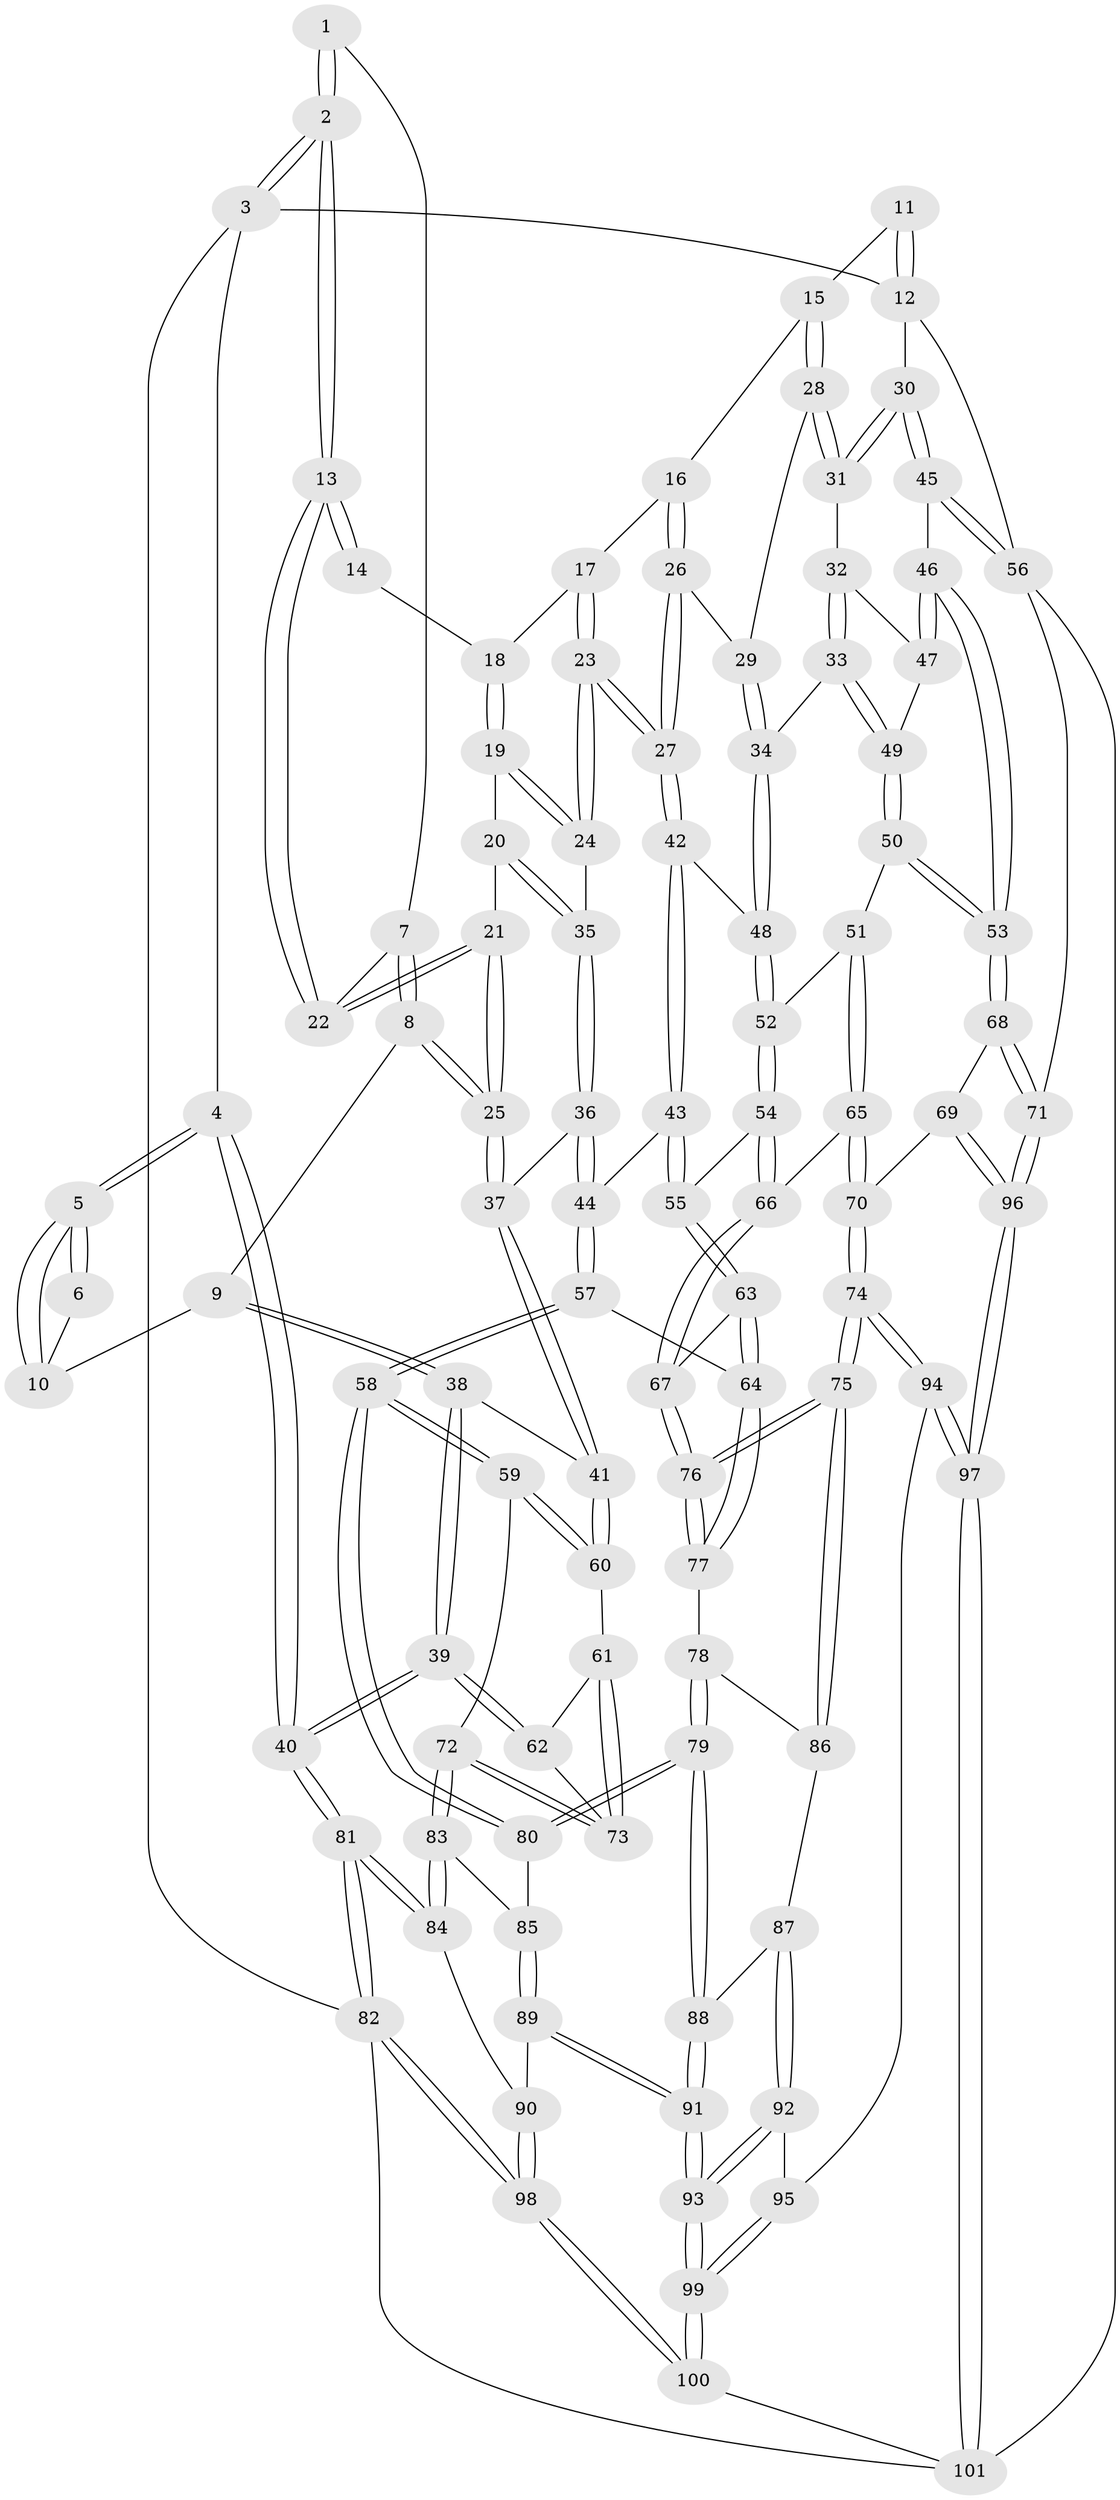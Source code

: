 // Generated by graph-tools (version 1.1) at 2025/11/02/27/25 16:11:54]
// undirected, 101 vertices, 249 edges
graph export_dot {
graph [start="1"]
  node [color=gray90,style=filled];
  1 [pos="+0.053973249968942205+0.11925660660005336"];
  2 [pos="+0+0"];
  3 [pos="+0+0"];
  4 [pos="+0+0.1454845684309168"];
  5 [pos="+0+0.15295224233811286"];
  6 [pos="+0.05181394039256029+0.1275188205192774"];
  7 [pos="+0.23483444125302344+0"];
  8 [pos="+0.13203026704421433+0.20931975912836095"];
  9 [pos="+0.11886254974171273+0.21489489767981515"];
  10 [pos="+0.08868659074373487+0.20000643584668878"];
  11 [pos="+1+0"];
  12 [pos="+1+0"];
  13 [pos="+0.27574090060806355+0"];
  14 [pos="+0.45016591669664+0"];
  15 [pos="+0.6841760152998334+0.10626764357271365"];
  16 [pos="+0.652358664976138+0.09777758063641974"];
  17 [pos="+0.58132065279935+0.05214604786846028"];
  18 [pos="+0.5385765826585055+0"];
  19 [pos="+0.47701463351207274+0.15799168044296666"];
  20 [pos="+0.37911383206182747+0.15427859590221646"];
  21 [pos="+0.33136589070458494+0.11504743814398893"];
  22 [pos="+0.2711409580193113+0"];
  23 [pos="+0.5302401694093819+0.2507330202180348"];
  24 [pos="+0.5219595573522097+0.2483407393060214"];
  25 [pos="+0.2697648094145876+0.29201363018289206"];
  26 [pos="+0.5813962396804343+0.27902974138649445"];
  27 [pos="+0.5760869500800274+0.28886873143083486"];
  28 [pos="+0.715985759045228+0.1369836296019041"];
  29 [pos="+0.7155709193556185+0.14208772363089395"];
  30 [pos="+1+0"];
  31 [pos="+0.982129137584879+0.12803913031971764"];
  32 [pos="+0.9481394046489843+0.1729544026144348"];
  33 [pos="+0.7267356101200514+0.3024463513549426"];
  34 [pos="+0.7266086302009883+0.30244933453100237"];
  35 [pos="+0.4374707270203049+0.2569103964555179"];
  36 [pos="+0.3309743244376697+0.3658356180790996"];
  37 [pos="+0.29788386817415924+0.37032861704397035"];
  38 [pos="+0.03061942410910885+0.37942249720439625"];
  39 [pos="+0+0.45123469856942544"];
  40 [pos="+0+0.46326588114097195"];
  41 [pos="+0.28525371427636825+0.38803828282675623"];
  42 [pos="+0.5902822867192189+0.31410968692332747"];
  43 [pos="+0.5053355083216376+0.4308783057318633"];
  44 [pos="+0.5021986960344044+0.43127206902465287"];
  45 [pos="+1+0.3126094791528975"];
  46 [pos="+0.9563484884259817+0.39842360871693405"];
  47 [pos="+0.8968545917732932+0.33809939555172336"];
  48 [pos="+0.6786712943902997+0.3322814394310962"];
  49 [pos="+0.8444956067417897+0.3754030718052345"];
  50 [pos="+0.8381884686461807+0.4734454264381613"];
  51 [pos="+0.755273130243864+0.47548848770367924"];
  52 [pos="+0.6884029969746343+0.37231308630436216"];
  53 [pos="+0.9094797790994271+0.5327741244247269"];
  54 [pos="+0.6208800788673264+0.49974799103268214"];
  55 [pos="+0.5283901596159388+0.4582229061321498"];
  56 [pos="+1+0.6872831535632575"];
  57 [pos="+0.43433668376606366+0.5350352763336775"];
  58 [pos="+0.34326612825305275+0.6044897018557238"];
  59 [pos="+0.30596777493606037+0.5533817058093171"];
  60 [pos="+0.27777657149226714+0.4595470955551504"];
  61 [pos="+0.21562321170607196+0.48519543275555965"];
  62 [pos="+0.05073322418728287+0.5170875563681799"];
  63 [pos="+0.5338776519332239+0.5756442835333313"];
  64 [pos="+0.5261321137222593+0.58357921716359"];
  65 [pos="+0.7186250139698109+0.5224420854086521"];
  66 [pos="+0.622940828041005+0.5026003637822548"];
  67 [pos="+0.607460609332694+0.5808875697669016"];
  68 [pos="+0.976093737026566+0.6518253994669634"];
  69 [pos="+0.9002084674331666+0.6865250020133734"];
  70 [pos="+0.7250396104103568+0.7162778901974047"];
  71 [pos="+1+0.6873221065382862"];
  72 [pos="+0.1410540025522557+0.6068431032978893"];
  73 [pos="+0.13584956145890226+0.5992713645954191"];
  74 [pos="+0.7241619756519752+0.716810091718918"];
  75 [pos="+0.7053787647927877+0.7078225128873913"];
  76 [pos="+0.6745733979845306+0.6793209920096442"];
  77 [pos="+0.5079594483786126+0.6274176219129509"];
  78 [pos="+0.4642143168139001+0.6638383261743974"];
  79 [pos="+0.37648560202019093+0.6654813591594944"];
  80 [pos="+0.34889602358082233+0.6356427402061409"];
  81 [pos="+0+0.7197523716309404"];
  82 [pos="+0+1"];
  83 [pos="+0.14198283321185823+0.6366216364934508"];
  84 [pos="+0.009664831051661337+0.7661182643107116"];
  85 [pos="+0.22509411854980707+0.7021829684795318"];
  86 [pos="+0.5237185475372949+0.7187322321243171"];
  87 [pos="+0.5085937773539451+0.7991023678658619"];
  88 [pos="+0.37847578599241394+0.724889728758802"];
  89 [pos="+0.18574815010391643+0.8104256489323053"];
  90 [pos="+0.09538369233389105+0.8172611800222789"];
  91 [pos="+0.3310835718497697+0.9161318728849673"];
  92 [pos="+0.5117435088170391+0.8091559022904824"];
  93 [pos="+0.3641671678550475+0.9943544132587782"];
  94 [pos="+0.6855181142366555+0.8394283185525443"];
  95 [pos="+0.6818583163928509+0.8405056425311455"];
  96 [pos="+0.8648794389951118+0.9900247531420704"];
  97 [pos="+0.816687078247335+1"];
  98 [pos="+0.08399536241860736+1"];
  99 [pos="+0.37508526539509945+1"];
  100 [pos="+0.3664193259138414+1"];
  101 [pos="+0.8321410119387188+1"];
  1 -- 2;
  1 -- 2;
  1 -- 7;
  2 -- 3;
  2 -- 3;
  2 -- 13;
  2 -- 13;
  3 -- 4;
  3 -- 12;
  3 -- 82;
  4 -- 5;
  4 -- 5;
  4 -- 40;
  4 -- 40;
  5 -- 6;
  5 -- 6;
  5 -- 10;
  5 -- 10;
  6 -- 10;
  7 -- 8;
  7 -- 8;
  7 -- 22;
  8 -- 9;
  8 -- 25;
  8 -- 25;
  9 -- 10;
  9 -- 38;
  9 -- 38;
  11 -- 12;
  11 -- 12;
  11 -- 15;
  12 -- 30;
  12 -- 56;
  13 -- 14;
  13 -- 14;
  13 -- 22;
  13 -- 22;
  14 -- 18;
  15 -- 16;
  15 -- 28;
  15 -- 28;
  16 -- 17;
  16 -- 26;
  16 -- 26;
  17 -- 18;
  17 -- 23;
  17 -- 23;
  18 -- 19;
  18 -- 19;
  19 -- 20;
  19 -- 24;
  19 -- 24;
  20 -- 21;
  20 -- 35;
  20 -- 35;
  21 -- 22;
  21 -- 22;
  21 -- 25;
  21 -- 25;
  23 -- 24;
  23 -- 24;
  23 -- 27;
  23 -- 27;
  24 -- 35;
  25 -- 37;
  25 -- 37;
  26 -- 27;
  26 -- 27;
  26 -- 29;
  27 -- 42;
  27 -- 42;
  28 -- 29;
  28 -- 31;
  28 -- 31;
  29 -- 34;
  29 -- 34;
  30 -- 31;
  30 -- 31;
  30 -- 45;
  30 -- 45;
  31 -- 32;
  32 -- 33;
  32 -- 33;
  32 -- 47;
  33 -- 34;
  33 -- 49;
  33 -- 49;
  34 -- 48;
  34 -- 48;
  35 -- 36;
  35 -- 36;
  36 -- 37;
  36 -- 44;
  36 -- 44;
  37 -- 41;
  37 -- 41;
  38 -- 39;
  38 -- 39;
  38 -- 41;
  39 -- 40;
  39 -- 40;
  39 -- 62;
  39 -- 62;
  40 -- 81;
  40 -- 81;
  41 -- 60;
  41 -- 60;
  42 -- 43;
  42 -- 43;
  42 -- 48;
  43 -- 44;
  43 -- 55;
  43 -- 55;
  44 -- 57;
  44 -- 57;
  45 -- 46;
  45 -- 56;
  45 -- 56;
  46 -- 47;
  46 -- 47;
  46 -- 53;
  46 -- 53;
  47 -- 49;
  48 -- 52;
  48 -- 52;
  49 -- 50;
  49 -- 50;
  50 -- 51;
  50 -- 53;
  50 -- 53;
  51 -- 52;
  51 -- 65;
  51 -- 65;
  52 -- 54;
  52 -- 54;
  53 -- 68;
  53 -- 68;
  54 -- 55;
  54 -- 66;
  54 -- 66;
  55 -- 63;
  55 -- 63;
  56 -- 71;
  56 -- 101;
  57 -- 58;
  57 -- 58;
  57 -- 64;
  58 -- 59;
  58 -- 59;
  58 -- 80;
  58 -- 80;
  59 -- 60;
  59 -- 60;
  59 -- 72;
  60 -- 61;
  61 -- 62;
  61 -- 73;
  61 -- 73;
  62 -- 73;
  63 -- 64;
  63 -- 64;
  63 -- 67;
  64 -- 77;
  64 -- 77;
  65 -- 66;
  65 -- 70;
  65 -- 70;
  66 -- 67;
  66 -- 67;
  67 -- 76;
  67 -- 76;
  68 -- 69;
  68 -- 71;
  68 -- 71;
  69 -- 70;
  69 -- 96;
  69 -- 96;
  70 -- 74;
  70 -- 74;
  71 -- 96;
  71 -- 96;
  72 -- 73;
  72 -- 73;
  72 -- 83;
  72 -- 83;
  74 -- 75;
  74 -- 75;
  74 -- 94;
  74 -- 94;
  75 -- 76;
  75 -- 76;
  75 -- 86;
  75 -- 86;
  76 -- 77;
  76 -- 77;
  77 -- 78;
  78 -- 79;
  78 -- 79;
  78 -- 86;
  79 -- 80;
  79 -- 80;
  79 -- 88;
  79 -- 88;
  80 -- 85;
  81 -- 82;
  81 -- 82;
  81 -- 84;
  81 -- 84;
  82 -- 98;
  82 -- 98;
  82 -- 101;
  83 -- 84;
  83 -- 84;
  83 -- 85;
  84 -- 90;
  85 -- 89;
  85 -- 89;
  86 -- 87;
  87 -- 88;
  87 -- 92;
  87 -- 92;
  88 -- 91;
  88 -- 91;
  89 -- 90;
  89 -- 91;
  89 -- 91;
  90 -- 98;
  90 -- 98;
  91 -- 93;
  91 -- 93;
  92 -- 93;
  92 -- 93;
  92 -- 95;
  93 -- 99;
  93 -- 99;
  94 -- 95;
  94 -- 97;
  94 -- 97;
  95 -- 99;
  95 -- 99;
  96 -- 97;
  96 -- 97;
  97 -- 101;
  97 -- 101;
  98 -- 100;
  98 -- 100;
  99 -- 100;
  99 -- 100;
  100 -- 101;
}
